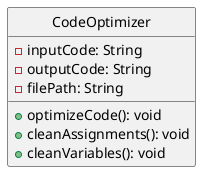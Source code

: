 @startuml CodeOptimizer

hide circle

class CodeOptimizer {
    - inputCode: String
    - outputCode: String
    - filePath: String
    + optimizeCode(): void
    + cleanAssignments(): void
    + cleanVariables(): void
}

@enduml